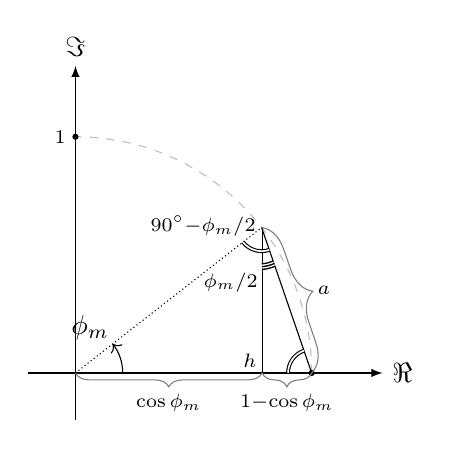 ﻿\begin{tikzpicture} [scale=3]

% Assi
	\draw[-latex] (-0.2, 0) -- (1.3, 0) node[right] {$\Re$};
	\draw[-latex] (0, -0.2) -- (0, 1.3) node[above] {$\Im$};
% Circonferenza
	\draw [color=lightgray, dashed] (1,0) arc [start angle=0,end angle=90,x radius=1,y radius=1];
	\filldraw (1, 0) circle (0.3pt);
	\filldraw (0, 1) circle (0.3pt) node (one) [left] {$\scriptstyle 1$};
% Margine di fase
	\draw [densely dotted] (0, 0) -- (38:1);
	\draw [->] (0.2,0) arc [start angle=0,end angle=38,x radius=0.2,y radius=0.2]
		node [above left=-3pt] {$\phi_m$};
% Altezza
	\draw (38:1) -| (0.79, 0) node (h) [above left=-2pt, black] {$\scriptstyle h$};
% Base
	\draw (38:1) -- (1, 0);
	\draw [decorate, decoration={brace, amplitude=10pt}, gray] (38:1) -- (1, 0)
		node [black, pos=0.43, right=9pt] {$\scriptstyle a$};
% Angoli isosceli
	\draw [double] (38:0.9) arc [start angle=-142,end angle=-71,x radius=0.1,y radius=0.1]
		node [above left=2pt] {$\scriptstyle 90^\circ - \phi_m/2$};
	\draw [double] (0.9, 0) arc [start angle=180,end angle=109,x radius=0.1,y radius=0.1];
% Angolo al vertice
	\tikzset{
	    triple/.style args={[#1] in [#2] in [#3]}{
	        #1,preaction={preaction={draw,#3},draw,#2}
	    }
	}
	\draw [triple={[line width=0.5pt,black] in [line width=1.5pt,white] in [line width=2.5pt,black]}]
		(0.79, 0.45) arc [start angle=275,end angle=294,x radius=0.16,y radius=0.16]
		node [very near start, below left=-2pt] {$\scriptstyle \phi_m/2$};
% Segmenti semiasse reale
	\draw [decorate, decoration={brace, amplitude=5pt}, gray] (0.79, 0) -- (0, 0)
		node [black, pos=0.5, below=4pt] {$\scriptstyle \cos{\phi_m}$};
	\draw [decorate, decoration={brace, amplitude=5pt}, gray] (1, 0) -- (0.79, 0)
		node [black, pos=0.5, below=4pt] {$\scriptstyle 1-\cos{\phi_m}$};
\end{tikzpicture}